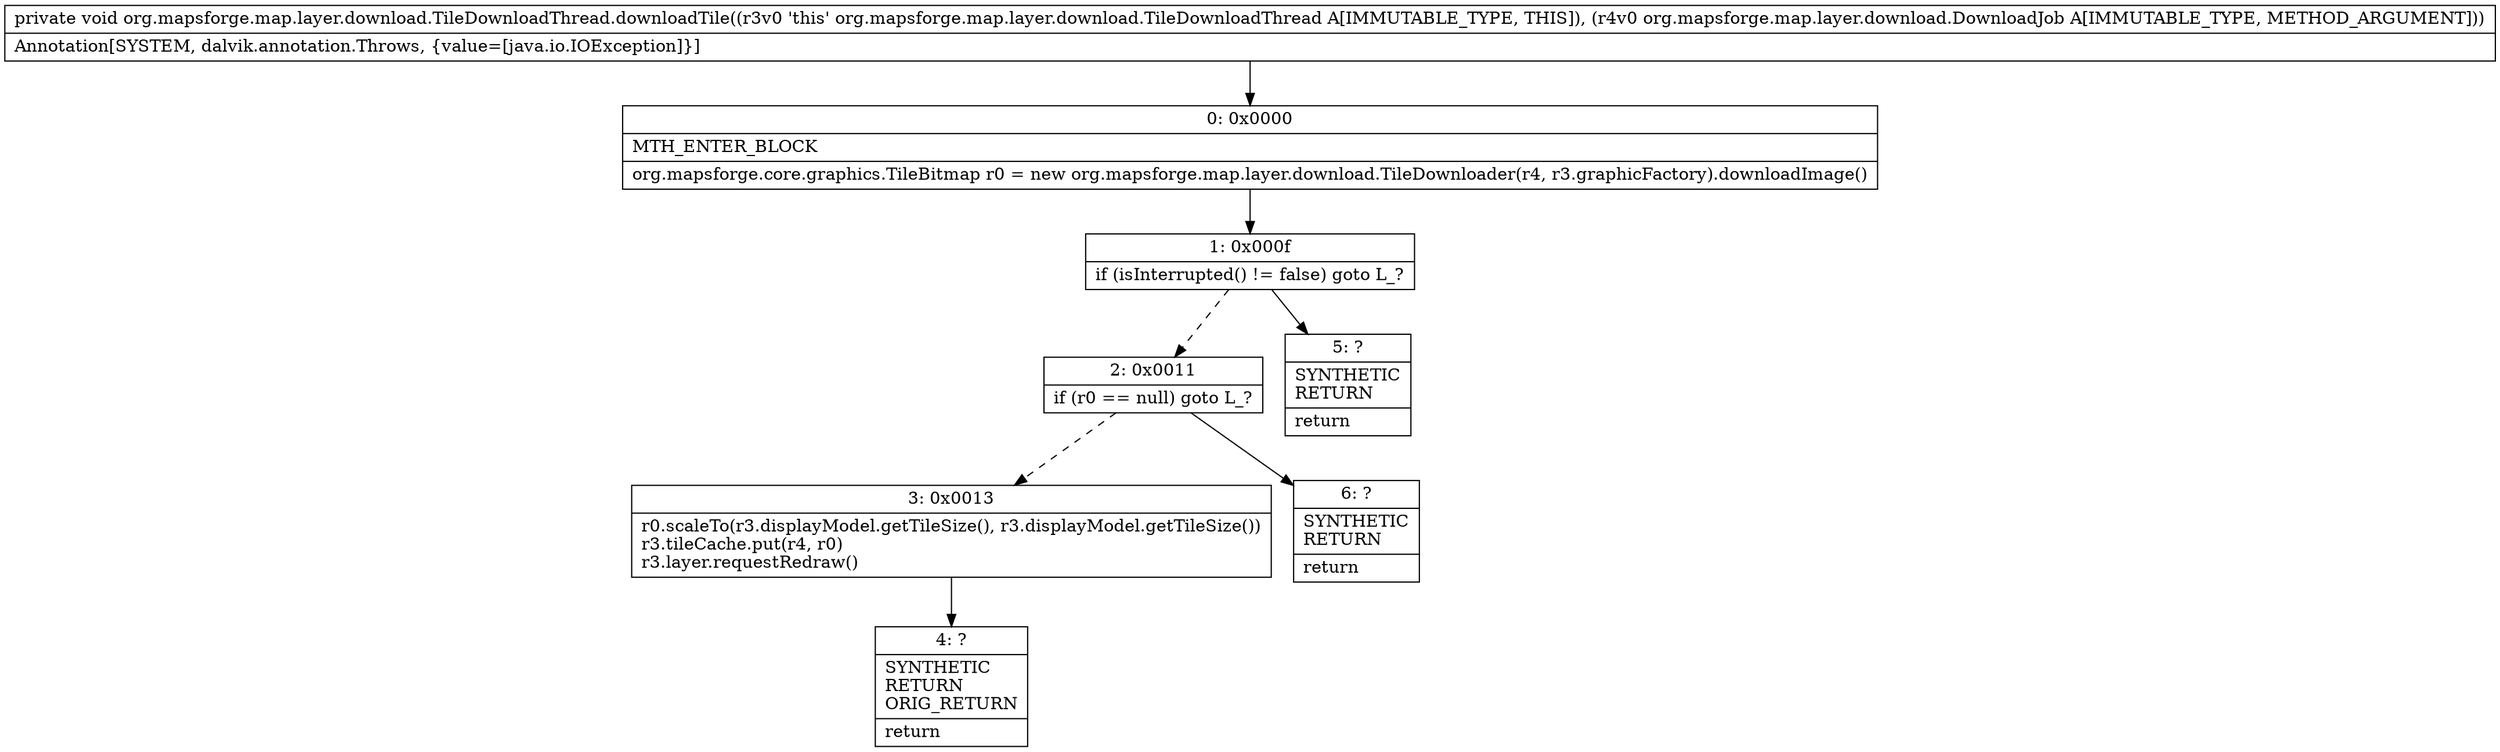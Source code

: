 digraph "CFG fororg.mapsforge.map.layer.download.TileDownloadThread.downloadTile(Lorg\/mapsforge\/map\/layer\/download\/DownloadJob;)V" {
Node_0 [shape=record,label="{0\:\ 0x0000|MTH_ENTER_BLOCK\l|org.mapsforge.core.graphics.TileBitmap r0 = new org.mapsforge.map.layer.download.TileDownloader(r4, r3.graphicFactory).downloadImage()\l}"];
Node_1 [shape=record,label="{1\:\ 0x000f|if (isInterrupted() != false) goto L_?\l}"];
Node_2 [shape=record,label="{2\:\ 0x0011|if (r0 == null) goto L_?\l}"];
Node_3 [shape=record,label="{3\:\ 0x0013|r0.scaleTo(r3.displayModel.getTileSize(), r3.displayModel.getTileSize())\lr3.tileCache.put(r4, r0)\lr3.layer.requestRedraw()\l}"];
Node_4 [shape=record,label="{4\:\ ?|SYNTHETIC\lRETURN\lORIG_RETURN\l|return\l}"];
Node_5 [shape=record,label="{5\:\ ?|SYNTHETIC\lRETURN\l|return\l}"];
Node_6 [shape=record,label="{6\:\ ?|SYNTHETIC\lRETURN\l|return\l}"];
MethodNode[shape=record,label="{private void org.mapsforge.map.layer.download.TileDownloadThread.downloadTile((r3v0 'this' org.mapsforge.map.layer.download.TileDownloadThread A[IMMUTABLE_TYPE, THIS]), (r4v0 org.mapsforge.map.layer.download.DownloadJob A[IMMUTABLE_TYPE, METHOD_ARGUMENT]))  | Annotation[SYSTEM, dalvik.annotation.Throws, \{value=[java.io.IOException]\}]\l}"];
MethodNode -> Node_0;
Node_0 -> Node_1;
Node_1 -> Node_2[style=dashed];
Node_1 -> Node_5;
Node_2 -> Node_3[style=dashed];
Node_2 -> Node_6;
Node_3 -> Node_4;
}

